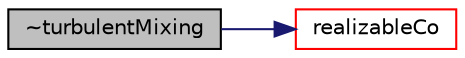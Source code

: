 digraph "~turbulentMixing"
{
  bgcolor="transparent";
  edge [fontname="Helvetica",fontsize="10",labelfontname="Helvetica",labelfontsize="10"];
  node [fontname="Helvetica",fontsize="10",shape=record];
  rankdir="LR";
  Node1 [label="~turbulentMixing",height=0.2,width=0.4,color="black", fillcolor="grey75", style="filled", fontcolor="black"];
  Node1 -> Node2 [color="midnightblue",fontsize="10",style="solid",fontname="Helvetica"];
  Node2 [label="realizableCo",height=0.2,width=0.4,color="red",URL="$a00210.html#a5bb437cbddedbf3f4b27f0e5de4e442d",tooltip="Return the maximum Courant number ensuring moment realizability. "];
}
